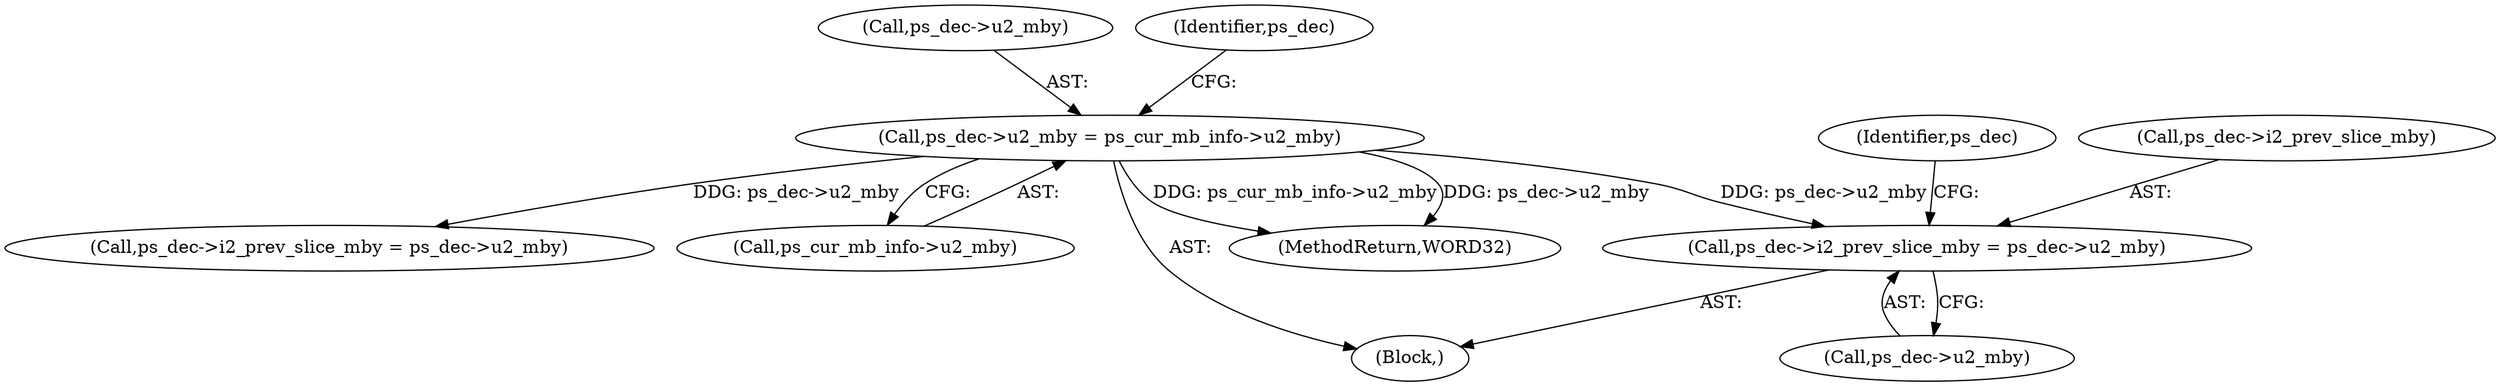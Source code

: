 digraph "0_Android_d4841f1161bdb5e13cb19e81af42437a634dd6ef@pointer" {
"1000740" [label="(Call,ps_dec->i2_prev_slice_mby = ps_dec->u2_mby)"];
"1000573" [label="(Call,ps_dec->u2_mby = ps_cur_mb_info->u2_mby)"];
"1001364" [label="(MethodReturn,WORD32)"];
"1001337" [label="(Call,ps_dec->i2_prev_slice_mby = ps_dec->u2_mby)"];
"1000740" [label="(Call,ps_dec->i2_prev_slice_mby = ps_dec->u2_mby)"];
"1000574" [label="(Call,ps_dec->u2_mby)"];
"1000744" [label="(Call,ps_dec->u2_mby)"];
"1000749" [label="(Identifier,ps_dec)"];
"1000577" [label="(Call,ps_cur_mb_info->u2_mby)"];
"1000741" [label="(Call,ps_dec->i2_prev_slice_mby)"];
"1000528" [label="(Block,)"];
"1000582" [label="(Identifier,ps_dec)"];
"1000573" [label="(Call,ps_dec->u2_mby = ps_cur_mb_info->u2_mby)"];
"1000740" -> "1000528"  [label="AST: "];
"1000740" -> "1000744"  [label="CFG: "];
"1000741" -> "1000740"  [label="AST: "];
"1000744" -> "1000740"  [label="AST: "];
"1000749" -> "1000740"  [label="CFG: "];
"1000573" -> "1000740"  [label="DDG: ps_dec->u2_mby"];
"1000573" -> "1000528"  [label="AST: "];
"1000573" -> "1000577"  [label="CFG: "];
"1000574" -> "1000573"  [label="AST: "];
"1000577" -> "1000573"  [label="AST: "];
"1000582" -> "1000573"  [label="CFG: "];
"1000573" -> "1001364"  [label="DDG: ps_cur_mb_info->u2_mby"];
"1000573" -> "1001364"  [label="DDG: ps_dec->u2_mby"];
"1000573" -> "1001337"  [label="DDG: ps_dec->u2_mby"];
}

